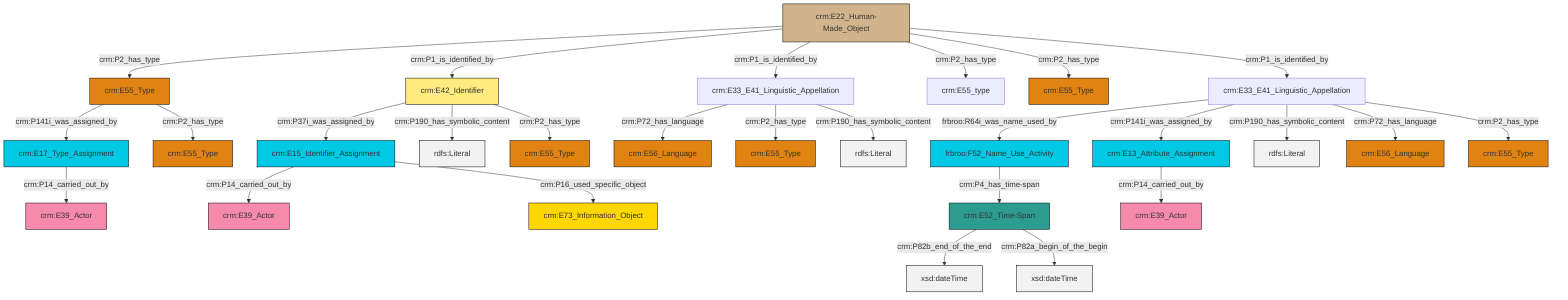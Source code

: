 graph TD
classDef Literal fill:#f2f2f2,stroke:#000000;
classDef CRM_Entity fill:#FFFFFF,stroke:#000000;
classDef Temporal_Entity fill:#00C9E6, stroke:#000000;
classDef Type fill:#E18312, stroke:#000000;
classDef Time-Span fill:#2C9C91, stroke:#000000;
classDef Appellation fill:#FFEB7F, stroke:#000000;
classDef Place fill:#008836, stroke:#000000;
classDef Persistent_Item fill:#B266B2, stroke:#000000;
classDef Conceptual_Object fill:#FFD700, stroke:#000000;
classDef Physical_Thing fill:#D2B48C, stroke:#000000;
classDef Actor fill:#f58aad, stroke:#000000;
classDef PC_Classes fill:#4ce600, stroke:#000000;
classDef Multi fill:#cccccc,stroke:#000000;

0["crm:E22_Human-Made_Object"]:::Physical_Thing -->|crm:P2_has_type| 1["crm:E55_Type"]:::Type
0["crm:E22_Human-Made_Object"]:::Physical_Thing -->|crm:P1_is_identified_by| 6["crm:E42_Identifier"]:::Appellation
0["crm:E22_Human-Made_Object"]:::Physical_Thing -->|crm:P1_is_identified_by| 12["crm:E33_E41_Linguistic_Appellation"]:::Default
0["crm:E22_Human-Made_Object"]:::Physical_Thing -->|crm:P2_has_type| 13["crm:E55_type"]:::Default
9["crm:E33_E41_Linguistic_Appellation"]:::Default -->|frbroo:R64i_was_name_used_by| 14["frbroo:F52_Name_Use_Activity"]:::Temporal_Entity
15["crm:E52_Time-Span"]:::Time-Span -->|crm:P82b_end_of_the_end| 16[xsd:dateTime]:::Literal
0["crm:E22_Human-Made_Object"]:::Physical_Thing -->|crm:P2_has_type| 17["crm:E55_Type"]:::Type
1["crm:E55_Type"]:::Type -->|crm:P141i_was_assigned_by| 7["crm:E17_Type_Assignment"]:::Temporal_Entity
1["crm:E55_Type"]:::Type -->|crm:P2_has_type| 21["crm:E55_Type"]:::Type
14["frbroo:F52_Name_Use_Activity"]:::Temporal_Entity -->|crm:P4_has_time-span| 15["crm:E52_Time-Span"]:::Time-Span
9["crm:E33_E41_Linguistic_Appellation"]:::Default -->|crm:P141i_was_assigned_by| 29["crm:E13_Attribute_Assignment"]:::Temporal_Entity
0["crm:E22_Human-Made_Object"]:::Physical_Thing -->|crm:P1_is_identified_by| 9["crm:E33_E41_Linguistic_Appellation"]:::Default
2["crm:E15_Identifier_Assignment"]:::Temporal_Entity -->|crm:P14_carried_out_by| 22["crm:E39_Actor"]:::Actor
7["crm:E17_Type_Assignment"]:::Temporal_Entity -->|crm:P14_carried_out_by| 37["crm:E39_Actor"]:::Actor
29["crm:E13_Attribute_Assignment"]:::Temporal_Entity -->|crm:P14_carried_out_by| 27["crm:E39_Actor"]:::Actor
6["crm:E42_Identifier"]:::Appellation -->|crm:P37i_was_assigned_by| 2["crm:E15_Identifier_Assignment"]:::Temporal_Entity
15["crm:E52_Time-Span"]:::Time-Span -->|crm:P82a_begin_of_the_begin| 40[xsd:dateTime]:::Literal
2["crm:E15_Identifier_Assignment"]:::Temporal_Entity -->|crm:P16_used_specific_object| 32["crm:E73_Information_Object"]:::Conceptual_Object
6["crm:E42_Identifier"]:::Appellation -->|crm:P190_has_symbolic_content| 42[rdfs:Literal]:::Literal
9["crm:E33_E41_Linguistic_Appellation"]:::Default -->|crm:P190_has_symbolic_content| 46[rdfs:Literal]:::Literal
12["crm:E33_E41_Linguistic_Appellation"]:::Default -->|crm:P72_has_language| 34["crm:E56_Language"]:::Type
9["crm:E33_E41_Linguistic_Appellation"]:::Default -->|crm:P72_has_language| 47["crm:E56_Language"]:::Type
9["crm:E33_E41_Linguistic_Appellation"]:::Default -->|crm:P2_has_type| 30["crm:E55_Type"]:::Type
12["crm:E33_E41_Linguistic_Appellation"]:::Default -->|crm:P2_has_type| 4["crm:E55_Type"]:::Type
12["crm:E33_E41_Linguistic_Appellation"]:::Default -->|crm:P190_has_symbolic_content| 49[rdfs:Literal]:::Literal
6["crm:E42_Identifier"]:::Appellation -->|crm:P2_has_type| 25["crm:E55_Type"]:::Type
